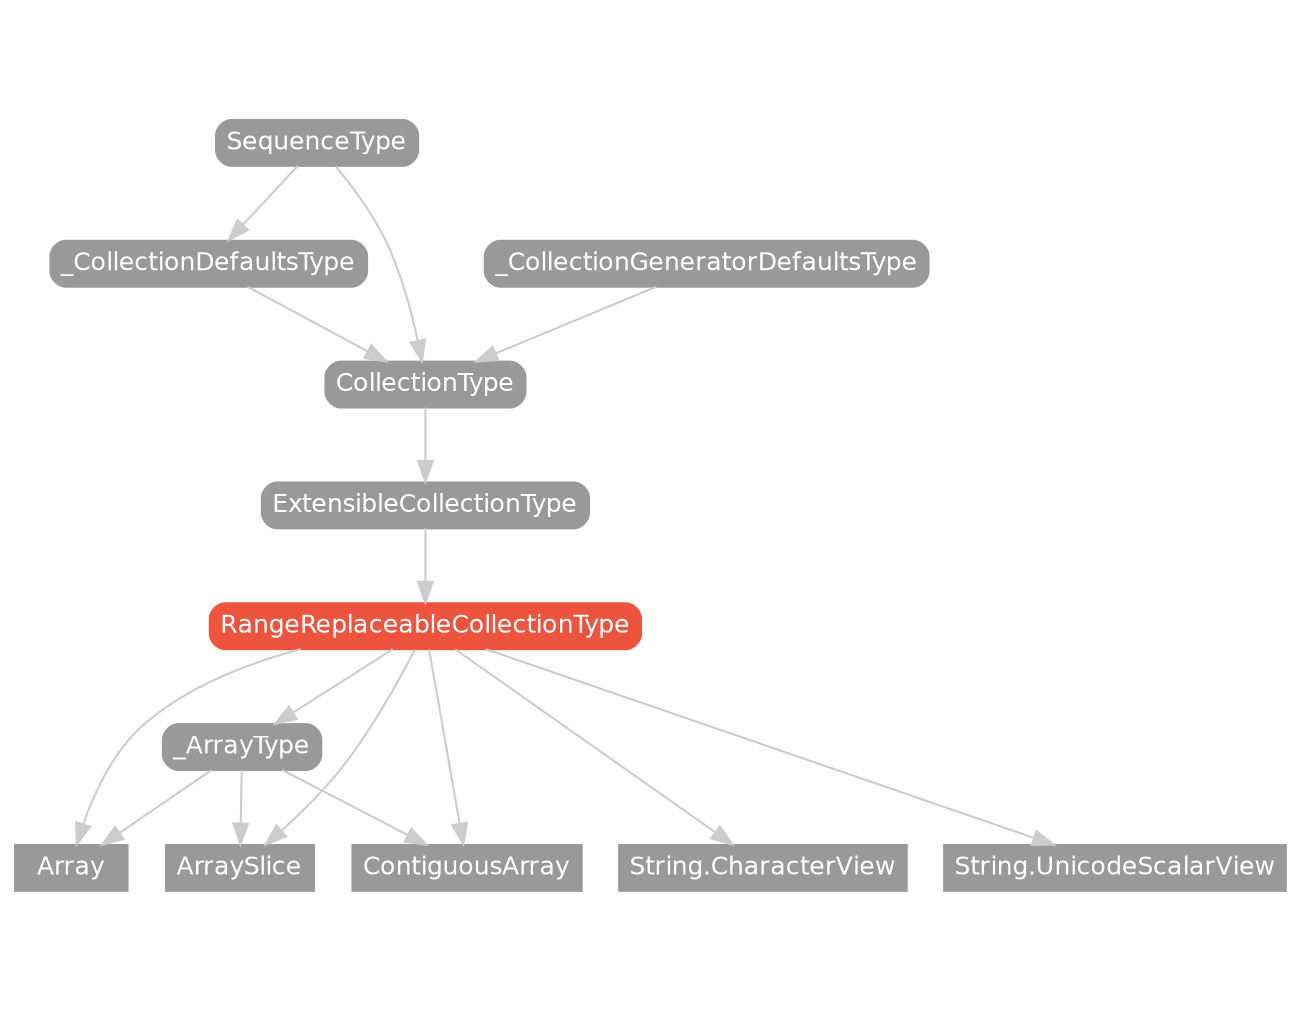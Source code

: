 strict digraph "RangeReplaceableCollectionType - Type Hierarchy - SwiftDoc.org" {
    pad="0.1,0.8"
    node [shape=box, style="filled,rounded", color="#999999", fillcolor="#999999", fontcolor=white, fontname=Helvetica, fontnames="Helvetica,sansserif", fontsize=12, margin="0.07,0.05", height="0.3"]
    edge [color="#cccccc"]
    "Array" [URL="/type/Array/", style=filled]
    "ArraySlice" [URL="/type/ArraySlice/", style=filled]
    "CollectionType" [URL="/protocol/CollectionType/"]
    "ContiguousArray" [URL="/type/ContiguousArray/", style=filled]
    "ExtensibleCollectionType" [URL="/protocol/ExtensibleCollectionType/"]
    "RangeReplaceableCollectionType" [URL="/protocol/RangeReplaceableCollectionType/", style="filled,rounded", fillcolor="#ee543d", color="#ee543d"]
    "SequenceType" [URL="/protocol/SequenceType/"]
    "String.CharacterView" [URL="/type/String.CharacterView/", style=filled]
    "String.UnicodeScalarView" [URL="/type/String.UnicodeScalarView/", style=filled]
    "_ArrayType" [URL="/protocol/_ArrayType/"]
    "_CollectionDefaultsType" [URL="/protocol/_CollectionDefaultsType/"]
    "_CollectionGeneratorDefaultsType" [URL="/protocol/_CollectionGeneratorDefaultsType/"]    "RangeReplaceableCollectionType" -> "Array"
    "RangeReplaceableCollectionType" -> "ArraySlice"
    "RangeReplaceableCollectionType" -> "ContiguousArray"
    "RangeReplaceableCollectionType" -> "_ArrayType"
    "RangeReplaceableCollectionType" -> "String.CharacterView"
    "RangeReplaceableCollectionType" -> "String.UnicodeScalarView"
    "_ArrayType" -> "Array"
    "_ArrayType" -> "ArraySlice"
    "_ArrayType" -> "ContiguousArray"
    "ExtensibleCollectionType" -> "RangeReplaceableCollectionType"
    "CollectionType" -> "ExtensibleCollectionType"
    "SequenceType" -> "CollectionType"
    "_CollectionDefaultsType" -> "CollectionType"
    "_CollectionGeneratorDefaultsType" -> "CollectionType"
    "SequenceType" -> "_CollectionDefaultsType"
    subgraph Types {
        rank = max; "Array"; "ArraySlice"; "ContiguousArray"; "String.CharacterView"; "String.UnicodeScalarView";
    }
}